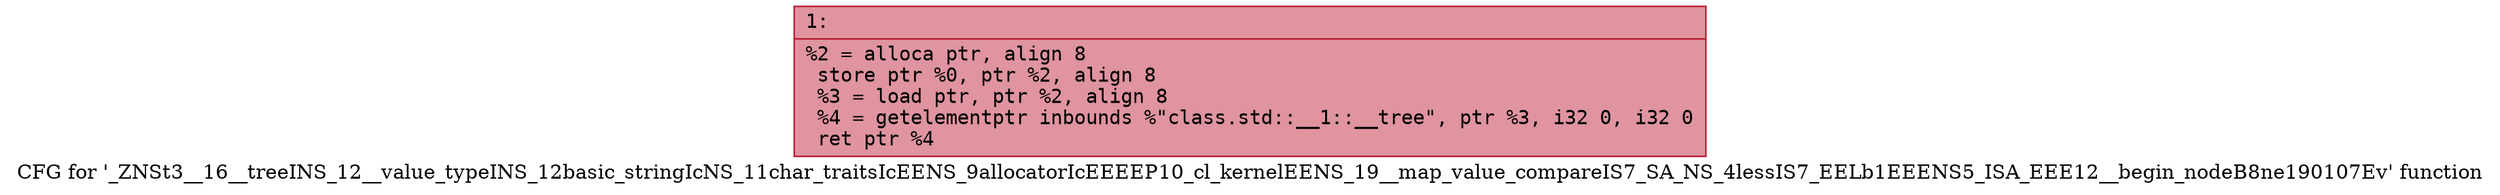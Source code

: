 digraph "CFG for '_ZNSt3__16__treeINS_12__value_typeINS_12basic_stringIcNS_11char_traitsIcEENS_9allocatorIcEEEEP10_cl_kernelEENS_19__map_value_compareIS7_SA_NS_4lessIS7_EELb1EEENS5_ISA_EEE12__begin_nodeB8ne190107Ev' function" {
	label="CFG for '_ZNSt3__16__treeINS_12__value_typeINS_12basic_stringIcNS_11char_traitsIcEENS_9allocatorIcEEEEP10_cl_kernelEENS_19__map_value_compareIS7_SA_NS_4lessIS7_EELb1EEENS5_ISA_EEE12__begin_nodeB8ne190107Ev' function";

	Node0x600001382530 [shape=record,color="#b70d28ff", style=filled, fillcolor="#b70d2870" fontname="Courier",label="{1:\l|  %2 = alloca ptr, align 8\l  store ptr %0, ptr %2, align 8\l  %3 = load ptr, ptr %2, align 8\l  %4 = getelementptr inbounds %\"class.std::__1::__tree\", ptr %3, i32 0, i32 0\l  ret ptr %4\l}"];
}
